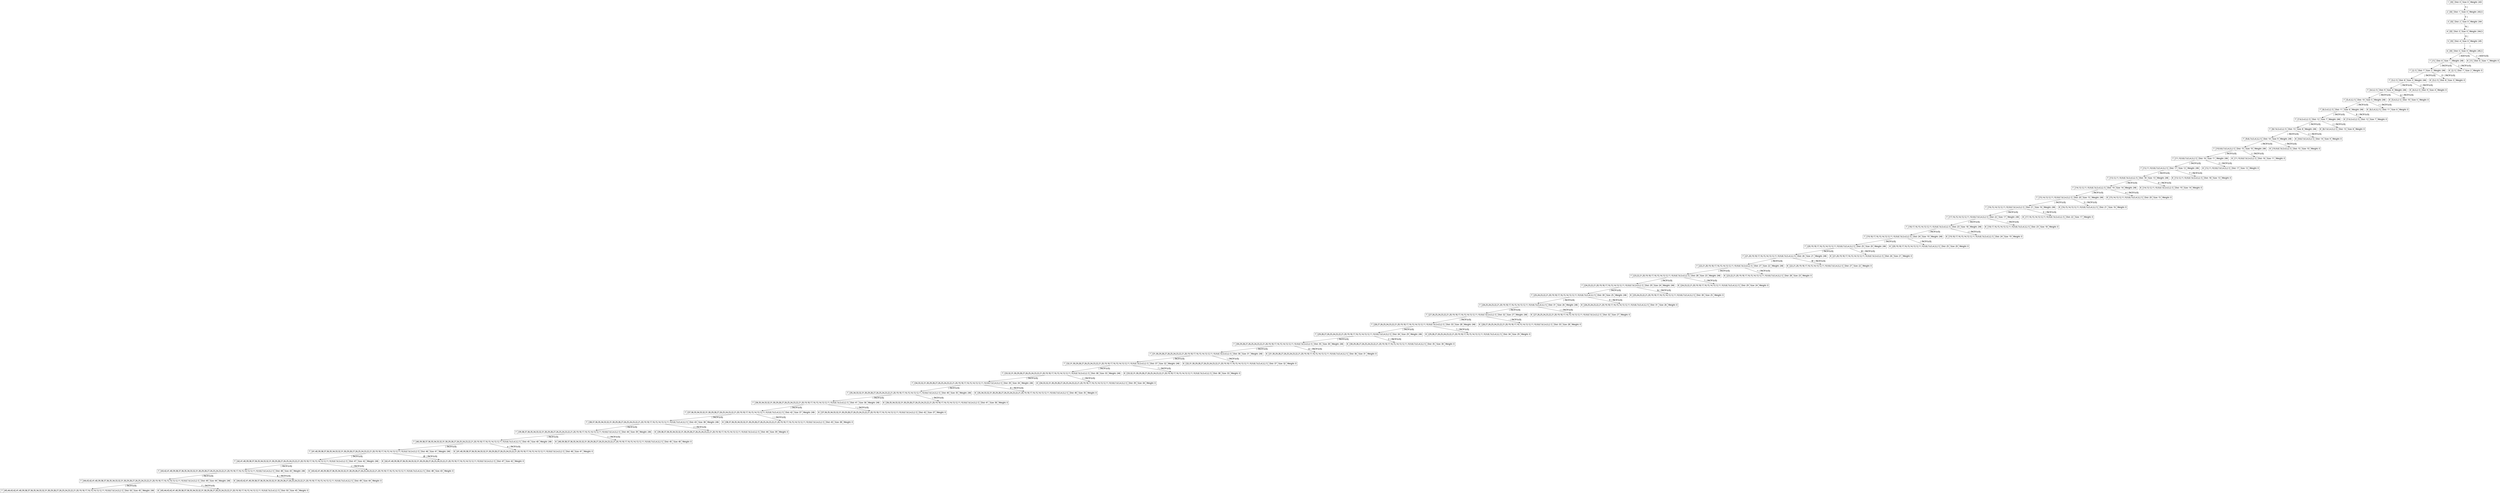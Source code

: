 digraph g{
node[shape=record fontname=Calibri fontsize = 20]
edge[fontname = Calibri fontsize = 20]
0->1[label=" S | "]
0[label="1 | [0] | Dist: 0 | Size: 0 | Weight: 243"]
1[label="2 | [0] | Dist: 1 | Size: 0 | Weight: 243,5"]
1->2[label=" E | "]
1[label="2 | [0] | Dist: 1 | Size: 0 | Weight: 243,5"]
2[label="3 | [0] | Dist: 2 | Size: 0 | Weight: 244"]
2->3[label=" N | "]
2[label="3 | [0] | Dist: 2 | Size: 0 | Weight: 244"]
3[label="4 | [0] | Dist: 3 | Size: 0 | Weight: 244,5"]
3->4[label=" D | "]
3[label="4 | [0] | Dist: 3 | Size: 0 | Weight: 244,5"]
4[label="5 | [0] | Dist: 4 | Size: 0 | Weight: 245"]
4->5[label=" 	 | "]
4[label="5 | [0] | Dist: 4 | Size: 0 | Weight: 245"]
5[label="6 | [0] | Dist: 5 | Size: 0 | Weight: 245,5"]
5->6[label="   | ADD1(c0); "]
5[label="6 | [0] | Dist: 5 | Size: 0 | Weight: 245,5"]
6[label="7 | [1] | Dist: 6 | Size: 1 | Weight: 246"]
5->7[label=" c | ADD1(c0); "]
5[label="6 | [0] | Dist: 5 | Size: 0 | Weight: 245,5"]
7[label="8 | [1] | Dist: 6 | Size: 1 | Weight: 0"]
6->8[label="   | INCR1(c0); "]
6[label="7 | [1] | Dist: 6 | Size: 1 | Weight: 246"]
8[label="7 | [2,1] | Dist: 7 | Size: 2 | Weight: 246"]
6->9[label=" [ | INCR1(c0); "]
6[label="7 | [1] | Dist: 6 | Size: 1 | Weight: 246"]
9[label="8 | [2,1] | Dist: 7 | Size: 2 | Weight: 0"]
8->10[label=" 	 | INCR1(c0); "]
8[label="7 | [2,1] | Dist: 7 | Size: 2 | Weight: 246"]
10[label="7 | [3,2,1] | Dist: 8 | Size: 3 | Weight: 246"]
8->11[label=" O | INCR1(c0); "]
8[label="7 | [2,1] | Dist: 7 | Size: 2 | Weight: 246"]
11[label="8 | [3,2,1] | Dist: 8 | Size: 3 | Weight: 0"]
10->12[label="   | INCR1(c0); "]
10[label="7 | [3,2,1] | Dist: 8 | Size: 3 | Weight: 246"]
12[label="7 | [4,3,2,1] | Dist: 9 | Size: 4 | Weight: 246"]
10->13[label=" j | INCR1(c0); "]
10[label="7 | [3,2,1] | Dist: 8 | Size: 3 | Weight: 246"]
13[label="8 | [4,3,2,1] | Dist: 9 | Size: 4 | Weight: 0"]
12->14[label="   | INCR1(c0); "]
12[label="7 | [4,3,2,1] | Dist: 9 | Size: 4 | Weight: 246"]
14[label="7 | [5,4,3,2,1] | Dist: 10 | Size: 5 | Weight: 246"]
12->15[label=" g | INCR1(c0); "]
12[label="7 | [4,3,2,1] | Dist: 9 | Size: 4 | Weight: 246"]
15[label="8 | [5,4,3,2,1] | Dist: 10 | Size: 5 | Weight: 0"]
14->16[label="   | INCR1(c0); "]
14[label="7 | [5,4,3,2,1] | Dist: 10 | Size: 5 | Weight: 246"]
16[label="7 | [6,5,4,3,2,1] | Dist: 11 | Size: 6 | Weight: 246"]
14->17[label=" r | INCR1(c0); "]
14[label="7 | [5,4,3,2,1] | Dist: 10 | Size: 5 | Weight: 246"]
17[label="8 | [6,5,4,3,2,1] | Dist: 11 | Size: 6 | Weight: 0"]
16->18[label="   | INCR1(c0); "]
16[label="7 | [6,5,4,3,2,1] | Dist: 11 | Size: 6 | Weight: 246"]
18[label="7 | [7,6,5,4,3,2,1] | Dist: 12 | Size: 7 | Weight: 246"]
16->19[label=" 8 | INCR1(c0); "]
16[label="7 | [6,5,4,3,2,1] | Dist: 11 | Size: 6 | Weight: 246"]
19[label="8 | [7,6,5,4,3,2,1] | Dist: 12 | Size: 7 | Weight: 0"]
18->20[label="   | INCR1(c0); "]
18[label="7 | [7,6,5,4,3,2,1] | Dist: 12 | Size: 7 | Weight: 246"]
20[label="7 | [8,7,6,5,4,3,2,1] | Dist: 13 | Size: 8 | Weight: 246"]
18->21[label=" { | INCR1(c0); "]
18[label="7 | [7,6,5,4,3,2,1] | Dist: 12 | Size: 7 | Weight: 246"]
21[label="8 | [8,7,6,5,4,3,2,1] | Dist: 13 | Size: 8 | Weight: 0"]
20->22[label=" 	 | INCR1(c0); "]
20[label="7 | [8,7,6,5,4,3,2,1] | Dist: 13 | Size: 8 | Weight: 246"]
22[label="7 | [9,8,7,6,5,4,3,2,1] | Dist: 14 | Size: 9 | Weight: 246"]
20->23[label=" x | INCR1(c0); "]
20[label="7 | [8,7,6,5,4,3,2,1] | Dist: 13 | Size: 8 | Weight: 246"]
23[label="8 | [9,8,7,6,5,4,3,2,1] | Dist: 14 | Size: 9 | Weight: 0"]
22->24[label=" 	 | INCR1(c0); "]
22[label="7 | [9,8,7,6,5,4,3,2,1] | Dist: 14 | Size: 9 | Weight: 246"]
24[label="7 | [10,9,8,7,6,5,4,3,2,1] | Dist: 15 | Size: 10 | Weight: 246"]
22->25[label=" . | INCR1(c0); "]
22[label="7 | [9,8,7,6,5,4,3,2,1] | Dist: 14 | Size: 9 | Weight: 246"]
25[label="8 | [10,9,8,7,6,5,4,3,2,1] | Dist: 15 | Size: 10 | Weight: 0"]
24->26[label="   | INCR1(c0); "]
24[label="7 | [10,9,8,7,6,5,4,3,2,1] | Dist: 15 | Size: 10 | Weight: 246"]
26[label="7 | [11,10,9,8,7,6,5,4,3,2,1] | Dist: 16 | Size: 11 | Weight: 246"]
24->27[label=" ) | INCR1(c0); "]
24[label="7 | [10,9,8,7,6,5,4,3,2,1] | Dist: 15 | Size: 10 | Weight: 246"]
27[label="8 | [11,10,9,8,7,6,5,4,3,2,1] | Dist: 16 | Size: 11 | Weight: 0"]
26->28[label="   | INCR1(c0); "]
26[label="7 | [11,10,9,8,7,6,5,4,3,2,1] | Dist: 16 | Size: 11 | Weight: 246"]
28[label="7 | [12,11,10,9,8,7,6,5,4,3,2,1] | Dist: 17 | Size: 12 | Weight: 246"]
26->29[label=" 2 | INCR1(c0); "]
26[label="7 | [11,10,9,8,7,6,5,4,3,2,1] | Dist: 16 | Size: 11 | Weight: 246"]
29[label="8 | [12,11,10,9,8,7,6,5,4,3,2,1] | Dist: 17 | Size: 12 | Weight: 0"]
28->30[label="   | INCR1(c0); "]
28[label="7 | [12,11,10,9,8,7,6,5,4,3,2,1] | Dist: 17 | Size: 12 | Weight: 246"]
30[label="7 | [13,12,11,10,9,8,7,6,5,4,3,2,1] | Dist: 18 | Size: 13 | Weight: 246"]
28->31[label=" 7 | INCR1(c0); "]
28[label="7 | [12,11,10,9,8,7,6,5,4,3,2,1] | Dist: 17 | Size: 12 | Weight: 246"]
31[label="8 | [13,12,11,10,9,8,7,6,5,4,3,2,1] | Dist: 18 | Size: 13 | Weight: 0"]
30->32[label="   | INCR1(c0); "]
30[label="7 | [13,12,11,10,9,8,7,6,5,4,3,2,1] | Dist: 18 | Size: 13 | Weight: 246"]
32[label="7 | [14,13,12,11,10,9,8,7,6,5,4,3,2,1] | Dist: 19 | Size: 14 | Weight: 246"]
30->33[label=" d | INCR1(c0); "]
30[label="7 | [13,12,11,10,9,8,7,6,5,4,3,2,1] | Dist: 18 | Size: 13 | Weight: 246"]
33[label="8 | [14,13,12,11,10,9,8,7,6,5,4,3,2,1] | Dist: 19 | Size: 14 | Weight: 0"]
32->34[label="   | INCR1(c0); "]
32[label="7 | [14,13,12,11,10,9,8,7,6,5,4,3,2,1] | Dist: 19 | Size: 14 | Weight: 246"]
34[label="7 | [15,14,13,12,11,10,9,8,7,6,5,4,3,2,1] | Dist: 20 | Size: 15 | Weight: 246"]
32->35[label=" e | INCR1(c0); "]
32[label="7 | [14,13,12,11,10,9,8,7,6,5,4,3,2,1] | Dist: 19 | Size: 14 | Weight: 246"]
35[label="8 | [15,14,13,12,11,10,9,8,7,6,5,4,3,2,1] | Dist: 20 | Size: 15 | Weight: 0"]
34->36[label=" 	 | INCR1(c0); "]
34[label="7 | [15,14,13,12,11,10,9,8,7,6,5,4,3,2,1] | Dist: 20 | Size: 15 | Weight: 246"]
36[label="7 | [16,15,14,13,12,11,10,9,8,7,6,5,4,3,2,1] | Dist: 21 | Size: 16 | Weight: 246"]
34->37[label=" 3 | INCR1(c0); "]
34[label="7 | [15,14,13,12,11,10,9,8,7,6,5,4,3,2,1] | Dist: 20 | Size: 15 | Weight: 246"]
37[label="8 | [16,15,14,13,12,11,10,9,8,7,6,5,4,3,2,1] | Dist: 21 | Size: 16 | Weight: 0"]
36->38[label="   | INCR1(c0); "]
36[label="7 | [16,15,14,13,12,11,10,9,8,7,6,5,4,3,2,1] | Dist: 21 | Size: 16 | Weight: 246"]
38[label="7 | [17,16,15,14,13,12,11,10,9,8,7,6,5,4,3,2,1] | Dist: 22 | Size: 17 | Weight: 246"]
36->39[label=" X | INCR1(c0); "]
36[label="7 | [16,15,14,13,12,11,10,9,8,7,6,5,4,3,2,1] | Dist: 21 | Size: 16 | Weight: 246"]
39[label="8 | [17,16,15,14,13,12,11,10,9,8,7,6,5,4,3,2,1] | Dist: 22 | Size: 17 | Weight: 0"]
38->40[label="   | INCR1(c0); "]
38[label="7 | [17,16,15,14,13,12,11,10,9,8,7,6,5,4,3,2,1] | Dist: 22 | Size: 17 | Weight: 246"]
40[label="7 | [18,17,16,15,14,13,12,11,10,9,8,7,6,5,4,3,2,1] | Dist: 23 | Size: 18 | Weight: 246"]
38->41[label=" , | INCR1(c0); "]
38[label="7 | [17,16,15,14,13,12,11,10,9,8,7,6,5,4,3,2,1] | Dist: 22 | Size: 17 | Weight: 246"]
41[label="8 | [18,17,16,15,14,13,12,11,10,9,8,7,6,5,4,3,2,1] | Dist: 23 | Size: 18 | Weight: 0"]
40->42[label="   | INCR1(c0); "]
40[label="7 | [18,17,16,15,14,13,12,11,10,9,8,7,6,5,4,3,2,1] | Dist: 23 | Size: 18 | Weight: 246"]
42[label="7 | [19,18,17,16,15,14,13,12,11,10,9,8,7,6,5,4,3,2,1] | Dist: 24 | Size: 19 | Weight: 246"]
40->43[label=" j | INCR1(c0); "]
40[label="7 | [18,17,16,15,14,13,12,11,10,9,8,7,6,5,4,3,2,1] | Dist: 23 | Size: 18 | Weight: 246"]
43[label="8 | [19,18,17,16,15,14,13,12,11,10,9,8,7,6,5,4,3,2,1] | Dist: 24 | Size: 19 | Weight: 0"]
42->44[label=" 	 | INCR1(c0); "]
42[label="7 | [19,18,17,16,15,14,13,12,11,10,9,8,7,6,5,4,3,2,1] | Dist: 24 | Size: 19 | Weight: 246"]
44[label="7 | [20,19,18,17,16,15,14,13,12,11,10,9,8,7,6,5,4,3,2,1] | Dist: 25 | Size: 20 | Weight: 246"]
42->45[label=" , | INCR1(c0); "]
42[label="7 | [19,18,17,16,15,14,13,12,11,10,9,8,7,6,5,4,3,2,1] | Dist: 24 | Size: 19 | Weight: 246"]
45[label="8 | [20,19,18,17,16,15,14,13,12,11,10,9,8,7,6,5,4,3,2,1] | Dist: 25 | Size: 20 | Weight: 0"]
44->46[label="   | INCR1(c0); "]
44[label="7 | [20,19,18,17,16,15,14,13,12,11,10,9,8,7,6,5,4,3,2,1] | Dist: 25 | Size: 20 | Weight: 246"]
46[label="7 | [21,20,19,18,17,16,15,14,13,12,11,10,9,8,7,6,5,4,3,2,1] | Dist: 26 | Size: 21 | Weight: 246"]
44->47[label=" M | INCR1(c0); "]
44[label="7 | [20,19,18,17,16,15,14,13,12,11,10,9,8,7,6,5,4,3,2,1] | Dist: 25 | Size: 20 | Weight: 246"]
47[label="8 | [21,20,19,18,17,16,15,14,13,12,11,10,9,8,7,6,5,4,3,2,1] | Dist: 26 | Size: 21 | Weight: 0"]
46->48[label=" 	 | INCR1(c0); "]
46[label="7 | [21,20,19,18,17,16,15,14,13,12,11,10,9,8,7,6,5,4,3,2,1] | Dist: 26 | Size: 21 | Weight: 246"]
48[label="7 | [22,21,20,19,18,17,16,15,14,13,12,11,10,9,8,7,6,5,4,3,2,1] | Dist: 27 | Size: 22 | Weight: 246"]
46->49[label=" W | INCR1(c0); "]
46[label="7 | [21,20,19,18,17,16,15,14,13,12,11,10,9,8,7,6,5,4,3,2,1] | Dist: 26 | Size: 21 | Weight: 246"]
49[label="8 | [22,21,20,19,18,17,16,15,14,13,12,11,10,9,8,7,6,5,4,3,2,1] | Dist: 27 | Size: 22 | Weight: 0"]
48->50[label=" 	 | INCR1(c0); "]
48[label="7 | [22,21,20,19,18,17,16,15,14,13,12,11,10,9,8,7,6,5,4,3,2,1] | Dist: 27 | Size: 22 | Weight: 246"]
50[label="7 | [23,22,21,20,19,18,17,16,15,14,13,12,11,10,9,8,7,6,5,4,3,2,1] | Dist: 28 | Size: 23 | Weight: 246"]
48->51[label=" + | INCR1(c0); "]
48[label="7 | [22,21,20,19,18,17,16,15,14,13,12,11,10,9,8,7,6,5,4,3,2,1] | Dist: 27 | Size: 22 | Weight: 246"]
51[label="8 | [23,22,21,20,19,18,17,16,15,14,13,12,11,10,9,8,7,6,5,4,3,2,1] | Dist: 28 | Size: 23 | Weight: 0"]
50->52[label=" 	 | INCR1(c0); "]
50[label="7 | [23,22,21,20,19,18,17,16,15,14,13,12,11,10,9,8,7,6,5,4,3,2,1] | Dist: 28 | Size: 23 | Weight: 246"]
52[label="7 | [24,23,22,21,20,19,18,17,16,15,14,13,12,11,10,9,8,7,6,5,4,3,2,1] | Dist: 29 | Size: 24 | Weight: 246"]
50->53[label=" ? | INCR1(c0); "]
50[label="7 | [23,22,21,20,19,18,17,16,15,14,13,12,11,10,9,8,7,6,5,4,3,2,1] | Dist: 28 | Size: 23 | Weight: 246"]
53[label="8 | [24,23,22,21,20,19,18,17,16,15,14,13,12,11,10,9,8,7,6,5,4,3,2,1] | Dist: 29 | Size: 24 | Weight: 0"]
52->54[label="   | INCR1(c0); "]
52[label="7 | [24,23,22,21,20,19,18,17,16,15,14,13,12,11,10,9,8,7,6,5,4,3,2,1] | Dist: 29 | Size: 24 | Weight: 246"]
54[label="7 | [25,24,23,22,21,20,19,18,17,16,15,14,13,12,11,10,9,8,7,6,5,4,3,2,1] | Dist: 30 | Size: 25 | Weight: 246"]
52->55[label=" & | INCR1(c0); "]
52[label="7 | [24,23,22,21,20,19,18,17,16,15,14,13,12,11,10,9,8,7,6,5,4,3,2,1] | Dist: 29 | Size: 24 | Weight: 246"]
55[label="8 | [25,24,23,22,21,20,19,18,17,16,15,14,13,12,11,10,9,8,7,6,5,4,3,2,1] | Dist: 30 | Size: 25 | Weight: 0"]
54->56[label=" 	 | INCR1(c0); "]
54[label="7 | [25,24,23,22,21,20,19,18,17,16,15,14,13,12,11,10,9,8,7,6,5,4,3,2,1] | Dist: 30 | Size: 25 | Weight: 246"]
56[label="7 | [26,25,24,23,22,21,20,19,18,17,16,15,14,13,12,11,10,9,8,7,6,5,4,3,2,1] | Dist: 31 | Size: 26 | Weight: 246"]
54->57[label=" 9 | INCR1(c0); "]
54[label="7 | [25,24,23,22,21,20,19,18,17,16,15,14,13,12,11,10,9,8,7,6,5,4,3,2,1] | Dist: 30 | Size: 25 | Weight: 246"]
57[label="8 | [26,25,24,23,22,21,20,19,18,17,16,15,14,13,12,11,10,9,8,7,6,5,4,3,2,1] | Dist: 31 | Size: 26 | Weight: 0"]
56->58[label="   | INCR1(c0); "]
56[label="7 | [26,25,24,23,22,21,20,19,18,17,16,15,14,13,12,11,10,9,8,7,6,5,4,3,2,1] | Dist: 31 | Size: 26 | Weight: 246"]
58[label="7 | [27,26,25,24,23,22,21,20,19,18,17,16,15,14,13,12,11,10,9,8,7,6,5,4,3,2,1] | Dist: 32 | Size: 27 | Weight: 246"]
56->59[label=" | | INCR1(c0); "]
56[label="7 | [26,25,24,23,22,21,20,19,18,17,16,15,14,13,12,11,10,9,8,7,6,5,4,3,2,1] | Dist: 31 | Size: 26 | Weight: 246"]
59[label="8 | [27,26,25,24,23,22,21,20,19,18,17,16,15,14,13,12,11,10,9,8,7,6,5,4,3,2,1] | Dist: 32 | Size: 27 | Weight: 0"]
58->60[label=" 	 | INCR1(c0); "]
58[label="7 | [27,26,25,24,23,22,21,20,19,18,17,16,15,14,13,12,11,10,9,8,7,6,5,4,3,2,1] | Dist: 32 | Size: 27 | Weight: 246"]
60[label="7 | [28,27,26,25,24,23,22,21,20,19,18,17,16,15,14,13,12,11,10,9,8,7,6,5,4,3,2,1] | Dist: 33 | Size: 28 | Weight: 246"]
58->61[label=" - | INCR1(c0); "]
58[label="7 | [27,26,25,24,23,22,21,20,19,18,17,16,15,14,13,12,11,10,9,8,7,6,5,4,3,2,1] | Dist: 32 | Size: 27 | Weight: 246"]
61[label="8 | [28,27,26,25,24,23,22,21,20,19,18,17,16,15,14,13,12,11,10,9,8,7,6,5,4,3,2,1] | Dist: 33 | Size: 28 | Weight: 0"]
60->62[label="   | INCR1(c0); "]
60[label="7 | [28,27,26,25,24,23,22,21,20,19,18,17,16,15,14,13,12,11,10,9,8,7,6,5,4,3,2,1] | Dist: 33 | Size: 28 | Weight: 246"]
62[label="7 | [29,28,27,26,25,24,23,22,21,20,19,18,17,16,15,14,13,12,11,10,9,8,7,6,5,4,3,2,1] | Dist: 34 | Size: 29 | Weight: 246"]
60->63[label=" ? | INCR1(c0); "]
60[label="7 | [28,27,26,25,24,23,22,21,20,19,18,17,16,15,14,13,12,11,10,9,8,7,6,5,4,3,2,1] | Dist: 33 | Size: 28 | Weight: 246"]
63[label="8 | [29,28,27,26,25,24,23,22,21,20,19,18,17,16,15,14,13,12,11,10,9,8,7,6,5,4,3,2,1] | Dist: 34 | Size: 29 | Weight: 0"]
62->64[label="   | INCR1(c0); "]
62[label="7 | [29,28,27,26,25,24,23,22,21,20,19,18,17,16,15,14,13,12,11,10,9,8,7,6,5,4,3,2,1] | Dist: 34 | Size: 29 | Weight: 246"]
64[label="7 | [30,29,28,27,26,25,24,23,22,21,20,19,18,17,16,15,14,13,12,11,10,9,8,7,6,5,4,3,2,1] | Dist: 35 | Size: 30 | Weight: 246"]
62->65[label=" 2 | INCR1(c0); "]
62[label="7 | [29,28,27,26,25,24,23,22,21,20,19,18,17,16,15,14,13,12,11,10,9,8,7,6,5,4,3,2,1] | Dist: 34 | Size: 29 | Weight: 246"]
65[label="8 | [30,29,28,27,26,25,24,23,22,21,20,19,18,17,16,15,14,13,12,11,10,9,8,7,6,5,4,3,2,1] | Dist: 35 | Size: 30 | Weight: 0"]
64->66[label="   | INCR1(c0); "]
64[label="7 | [30,29,28,27,26,25,24,23,22,21,20,19,18,17,16,15,14,13,12,11,10,9,8,7,6,5,4,3,2,1] | Dist: 35 | Size: 30 | Weight: 246"]
66[label="7 | [31,30,29,28,27,26,25,24,23,22,21,20,19,18,17,16,15,14,13,12,11,10,9,8,7,6,5,4,3,2,1] | Dist: 36 | Size: 31 | Weight: 246"]
64->67[label=" w | INCR1(c0); "]
64[label="7 | [30,29,28,27,26,25,24,23,22,21,20,19,18,17,16,15,14,13,12,11,10,9,8,7,6,5,4,3,2,1] | Dist: 35 | Size: 30 | Weight: 246"]
67[label="8 | [31,30,29,28,27,26,25,24,23,22,21,20,19,18,17,16,15,14,13,12,11,10,9,8,7,6,5,4,3,2,1] | Dist: 36 | Size: 31 | Weight: 0"]
66->68[label="   | INCR1(c0); "]
66[label="7 | [31,30,29,28,27,26,25,24,23,22,21,20,19,18,17,16,15,14,13,12,11,10,9,8,7,6,5,4,3,2,1] | Dist: 36 | Size: 31 | Weight: 246"]
68[label="7 | [32,31,30,29,28,27,26,25,24,23,22,21,20,19,18,17,16,15,14,13,12,11,10,9,8,7,6,5,4,3,2,1] | Dist: 37 | Size: 32 | Weight: 246"]
66->69[label=" ' | INCR1(c0); "]
66[label="7 | [31,30,29,28,27,26,25,24,23,22,21,20,19,18,17,16,15,14,13,12,11,10,9,8,7,6,5,4,3,2,1] | Dist: 36 | Size: 31 | Weight: 246"]
69[label="8 | [32,31,30,29,28,27,26,25,24,23,22,21,20,19,18,17,16,15,14,13,12,11,10,9,8,7,6,5,4,3,2,1] | Dist: 37 | Size: 32 | Weight: 0"]
68->70[label="   | INCR1(c0); "]
68[label="7 | [32,31,30,29,28,27,26,25,24,23,22,21,20,19,18,17,16,15,14,13,12,11,10,9,8,7,6,5,4,3,2,1] | Dist: 37 | Size: 32 | Weight: 246"]
70[label="7 | [33,32,31,30,29,28,27,26,25,24,23,22,21,20,19,18,17,16,15,14,13,12,11,10,9,8,7,6,5,4,3,2,1] | Dist: 38 | Size: 33 | Weight: 246"]
68->71[label=" ? | INCR1(c0); "]
68[label="7 | [32,31,30,29,28,27,26,25,24,23,22,21,20,19,18,17,16,15,14,13,12,11,10,9,8,7,6,5,4,3,2,1] | Dist: 37 | Size: 32 | Weight: 246"]
71[label="8 | [33,32,31,30,29,28,27,26,25,24,23,22,21,20,19,18,17,16,15,14,13,12,11,10,9,8,7,6,5,4,3,2,1] | Dist: 38 | Size: 33 | Weight: 0"]
70->72[label="   | INCR1(c0); "]
70[label="7 | [33,32,31,30,29,28,27,26,25,24,23,22,21,20,19,18,17,16,15,14,13,12,11,10,9,8,7,6,5,4,3,2,1] | Dist: 38 | Size: 33 | Weight: 246"]
72[label="7 | [34,33,32,31,30,29,28,27,26,25,24,23,22,21,20,19,18,17,16,15,14,13,12,11,10,9,8,7,6,5,4,3,2,1] | Dist: 39 | Size: 34 | Weight: 246"]
70->73[label=" ( | INCR1(c0); "]
70[label="7 | [33,32,31,30,29,28,27,26,25,24,23,22,21,20,19,18,17,16,15,14,13,12,11,10,9,8,7,6,5,4,3,2,1] | Dist: 38 | Size: 33 | Weight: 246"]
73[label="8 | [34,33,32,31,30,29,28,27,26,25,24,23,22,21,20,19,18,17,16,15,14,13,12,11,10,9,8,7,6,5,4,3,2,1] | Dist: 39 | Size: 34 | Weight: 0"]
72->74[label="   | INCR1(c0); "]
72[label="7 | [34,33,32,31,30,29,28,27,26,25,24,23,22,21,20,19,18,17,16,15,14,13,12,11,10,9,8,7,6,5,4,3,2,1] | Dist: 39 | Size: 34 | Weight: 246"]
74[label="7 | [35,34,33,32,31,30,29,28,27,26,25,24,23,22,21,20,19,18,17,16,15,14,13,12,11,10,9,8,7,6,5,4,3,2,1] | Dist: 40 | Size: 35 | Weight: 246"]
72->75[label=" 8 | INCR1(c0); "]
72[label="7 | [34,33,32,31,30,29,28,27,26,25,24,23,22,21,20,19,18,17,16,15,14,13,12,11,10,9,8,7,6,5,4,3,2,1] | Dist: 39 | Size: 34 | Weight: 246"]
75[label="8 | [35,34,33,32,31,30,29,28,27,26,25,24,23,22,21,20,19,18,17,16,15,14,13,12,11,10,9,8,7,6,5,4,3,2,1] | Dist: 40 | Size: 35 | Weight: 0"]
74->76[label="   | INCR1(c0); "]
74[label="7 | [35,34,33,32,31,30,29,28,27,26,25,24,23,22,21,20,19,18,17,16,15,14,13,12,11,10,9,8,7,6,5,4,3,2,1] | Dist: 40 | Size: 35 | Weight: 246"]
76[label="7 | [36,35,34,33,32,31,30,29,28,27,26,25,24,23,22,21,20,19,18,17,16,15,14,13,12,11,10,9,8,7,6,5,4,3,2,1] | Dist: 41 | Size: 36 | Weight: 246"]
74->77[label=" ` | INCR1(c0); "]
74[label="7 | [35,34,33,32,31,30,29,28,27,26,25,24,23,22,21,20,19,18,17,16,15,14,13,12,11,10,9,8,7,6,5,4,3,2,1] | Dist: 40 | Size: 35 | Weight: 246"]
77[label="8 | [36,35,34,33,32,31,30,29,28,27,26,25,24,23,22,21,20,19,18,17,16,15,14,13,12,11,10,9,8,7,6,5,4,3,2,1] | Dist: 41 | Size: 36 | Weight: 0"]
76->78[label="   | INCR1(c0); "]
76[label="7 | [36,35,34,33,32,31,30,29,28,27,26,25,24,23,22,21,20,19,18,17,16,15,14,13,12,11,10,9,8,7,6,5,4,3,2,1] | Dist: 41 | Size: 36 | Weight: 246"]
78[label="7 | [37,36,35,34,33,32,31,30,29,28,27,26,25,24,23,22,21,20,19,18,17,16,15,14,13,12,11,10,9,8,7,6,5,4,3,2,1] | Dist: 42 | Size: 37 | Weight: 246"]
76->79[label=" ^ | INCR1(c0); "]
76[label="7 | [36,35,34,33,32,31,30,29,28,27,26,25,24,23,22,21,20,19,18,17,16,15,14,13,12,11,10,9,8,7,6,5,4,3,2,1] | Dist: 41 | Size: 36 | Weight: 246"]
79[label="8 | [37,36,35,34,33,32,31,30,29,28,27,26,25,24,23,22,21,20,19,18,17,16,15,14,13,12,11,10,9,8,7,6,5,4,3,2,1] | Dist: 42 | Size: 37 | Weight: 0"]
78->80[label="   | INCR1(c0); "]
78[label="7 | [37,36,35,34,33,32,31,30,29,28,27,26,25,24,23,22,21,20,19,18,17,16,15,14,13,12,11,10,9,8,7,6,5,4,3,2,1] | Dist: 42 | Size: 37 | Weight: 246"]
80[label="7 | [38,37,36,35,34,33,32,31,30,29,28,27,26,25,24,23,22,21,20,19,18,17,16,15,14,13,12,11,10,9,8,7,6,5,4,3,2,1] | Dist: 43 | Size: 38 | Weight: 246"]
78->81[label=" | | INCR1(c0); "]
78[label="7 | [37,36,35,34,33,32,31,30,29,28,27,26,25,24,23,22,21,20,19,18,17,16,15,14,13,12,11,10,9,8,7,6,5,4,3,2,1] | Dist: 42 | Size: 37 | Weight: 246"]
81[label="8 | [38,37,36,35,34,33,32,31,30,29,28,27,26,25,24,23,22,21,20,19,18,17,16,15,14,13,12,11,10,9,8,7,6,5,4,3,2,1] | Dist: 43 | Size: 38 | Weight: 0"]
80->82[label="   | INCR1(c0); "]
80[label="7 | [38,37,36,35,34,33,32,31,30,29,28,27,26,25,24,23,22,21,20,19,18,17,16,15,14,13,12,11,10,9,8,7,6,5,4,3,2,1] | Dist: 43 | Size: 38 | Weight: 246"]
82[label="7 | [39,38,37,36,35,34,33,32,31,30,29,28,27,26,25,24,23,22,21,20,19,18,17,16,15,14,13,12,11,10,9,8,7,6,5,4,3,2,1] | Dist: 44 | Size: 39 | Weight: 246"]
80->83[label=" J | INCR1(c0); "]
80[label="7 | [38,37,36,35,34,33,32,31,30,29,28,27,26,25,24,23,22,21,20,19,18,17,16,15,14,13,12,11,10,9,8,7,6,5,4,3,2,1] | Dist: 43 | Size: 38 | Weight: 246"]
83[label="8 | [39,38,37,36,35,34,33,32,31,30,29,28,27,26,25,24,23,22,21,20,19,18,17,16,15,14,13,12,11,10,9,8,7,6,5,4,3,2,1] | Dist: 44 | Size: 39 | Weight: 0"]
82->84[label=" 	 | INCR1(c0); "]
82[label="7 | [39,38,37,36,35,34,33,32,31,30,29,28,27,26,25,24,23,22,21,20,19,18,17,16,15,14,13,12,11,10,9,8,7,6,5,4,3,2,1] | Dist: 44 | Size: 39 | Weight: 246"]
84[label="7 | [40,39,38,37,36,35,34,33,32,31,30,29,28,27,26,25,24,23,22,21,20,19,18,17,16,15,14,13,12,11,10,9,8,7,6,5,4,3,2,1] | Dist: 45 | Size: 40 | Weight: 246"]
82->85[label=" ) | INCR1(c0); "]
82[label="7 | [39,38,37,36,35,34,33,32,31,30,29,28,27,26,25,24,23,22,21,20,19,18,17,16,15,14,13,12,11,10,9,8,7,6,5,4,3,2,1] | Dist: 44 | Size: 39 | Weight: 246"]
85[label="8 | [40,39,38,37,36,35,34,33,32,31,30,29,28,27,26,25,24,23,22,21,20,19,18,17,16,15,14,13,12,11,10,9,8,7,6,5,4,3,2,1] | Dist: 45 | Size: 40 | Weight: 0"]
84->86[label=" 	 | INCR1(c0); "]
84[label="7 | [40,39,38,37,36,35,34,33,32,31,30,29,28,27,26,25,24,23,22,21,20,19,18,17,16,15,14,13,12,11,10,9,8,7,6,5,4,3,2,1] | Dist: 45 | Size: 40 | Weight: 246"]
86[label="7 | [41,40,39,38,37,36,35,34,33,32,31,30,29,28,27,26,25,24,23,22,21,20,19,18,17,16,15,14,13,12,11,10,9,8,7,6,5,4,3,2,1] | Dist: 46 | Size: 41 | Weight: 246"]
84->87[label=" a | INCR1(c0); "]
84[label="7 | [40,39,38,37,36,35,34,33,32,31,30,29,28,27,26,25,24,23,22,21,20,19,18,17,16,15,14,13,12,11,10,9,8,7,6,5,4,3,2,1] | Dist: 45 | Size: 40 | Weight: 246"]
87[label="8 | [41,40,39,38,37,36,35,34,33,32,31,30,29,28,27,26,25,24,23,22,21,20,19,18,17,16,15,14,13,12,11,10,9,8,7,6,5,4,3,2,1] | Dist: 46 | Size: 41 | Weight: 0"]
86->88[label="   | INCR1(c0); "]
86[label="7 | [41,40,39,38,37,36,35,34,33,32,31,30,29,28,27,26,25,24,23,22,21,20,19,18,17,16,15,14,13,12,11,10,9,8,7,6,5,4,3,2,1] | Dist: 46 | Size: 41 | Weight: 246"]
88[label="7 | [42,41,40,39,38,37,36,35,34,33,32,31,30,29,28,27,26,25,24,23,22,21,20,19,18,17,16,15,14,13,12,11,10,9,8,7,6,5,4,3,2,1] | Dist: 47 | Size: 42 | Weight: 246"]
86->89[label=" @ | INCR1(c0); "]
86[label="7 | [41,40,39,38,37,36,35,34,33,32,31,30,29,28,27,26,25,24,23,22,21,20,19,18,17,16,15,14,13,12,11,10,9,8,7,6,5,4,3,2,1] | Dist: 46 | Size: 41 | Weight: 246"]
89[label="8 | [42,41,40,39,38,37,36,35,34,33,32,31,30,29,28,27,26,25,24,23,22,21,20,19,18,17,16,15,14,13,12,11,10,9,8,7,6,5,4,3,2,1] | Dist: 47 | Size: 42 | Weight: 0"]
88->90[label=" 	 | INCR1(c0); "]
88[label="7 | [42,41,40,39,38,37,36,35,34,33,32,31,30,29,28,27,26,25,24,23,22,21,20,19,18,17,16,15,14,13,12,11,10,9,8,7,6,5,4,3,2,1] | Dist: 47 | Size: 42 | Weight: 246"]
90[label="7 | [43,42,41,40,39,38,37,36,35,34,33,32,31,30,29,28,27,26,25,24,23,22,21,20,19,18,17,16,15,14,13,12,11,10,9,8,7,6,5,4,3,2,1] | Dist: 48 | Size: 43 | Weight: 246"]
88->91[label=" z | INCR1(c0); "]
88[label="7 | [42,41,40,39,38,37,36,35,34,33,32,31,30,29,28,27,26,25,24,23,22,21,20,19,18,17,16,15,14,13,12,11,10,9,8,7,6,5,4,3,2,1] | Dist: 47 | Size: 42 | Weight: 246"]
91[label="8 | [43,42,41,40,39,38,37,36,35,34,33,32,31,30,29,28,27,26,25,24,23,22,21,20,19,18,17,16,15,14,13,12,11,10,9,8,7,6,5,4,3,2,1] | Dist: 48 | Size: 43 | Weight: 0"]
90->92[label="   | INCR1(c0); "]
90[label="7 | [43,42,41,40,39,38,37,36,35,34,33,32,31,30,29,28,27,26,25,24,23,22,21,20,19,18,17,16,15,14,13,12,11,10,9,8,7,6,5,4,3,2,1] | Dist: 48 | Size: 43 | Weight: 246"]
92[label="7 | [44,43,42,41,40,39,38,37,36,35,34,33,32,31,30,29,28,27,26,25,24,23,22,21,20,19,18,17,16,15,14,13,12,11,10,9,8,7,6,5,4,3,2,1] | Dist: 49 | Size: 44 | Weight: 246"]
90->93[label=" & | INCR1(c0); "]
90[label="7 | [43,42,41,40,39,38,37,36,35,34,33,32,31,30,29,28,27,26,25,24,23,22,21,20,19,18,17,16,15,14,13,12,11,10,9,8,7,6,5,4,3,2,1] | Dist: 48 | Size: 43 | Weight: 246"]
93[label="8 | [44,43,42,41,40,39,38,37,36,35,34,33,32,31,30,29,28,27,26,25,24,23,22,21,20,19,18,17,16,15,14,13,12,11,10,9,8,7,6,5,4,3,2,1] | Dist: 49 | Size: 44 | Weight: 0"]
92->94[label="   | INCR1(c0); "]
92[label="7 | [44,43,42,41,40,39,38,37,36,35,34,33,32,31,30,29,28,27,26,25,24,23,22,21,20,19,18,17,16,15,14,13,12,11,10,9,8,7,6,5,4,3,2,1] | Dist: 49 | Size: 44 | Weight: 246"]
94[label="7 | [45,44,43,42,41,40,39,38,37,36,35,34,33,32,31,30,29,28,27,26,25,24,23,22,21,20,19,18,17,16,15,14,13,12,11,10,9,8,7,6,5,4,3,2,1] | Dist: 50 | Size: 45 | Weight: 246"]
92->95[label=" F | INCR1(c0); "]
92[label="7 | [44,43,42,41,40,39,38,37,36,35,34,33,32,31,30,29,28,27,26,25,24,23,22,21,20,19,18,17,16,15,14,13,12,11,10,9,8,7,6,5,4,3,2,1] | Dist: 49 | Size: 44 | Weight: 246"]
95[label="8 | [45,44,43,42,41,40,39,38,37,36,35,34,33,32,31,30,29,28,27,26,25,24,23,22,21,20,19,18,17,16,15,14,13,12,11,10,9,8,7,6,5,4,3,2,1] | Dist: 50 | Size: 45 | Weight: 0"]}
